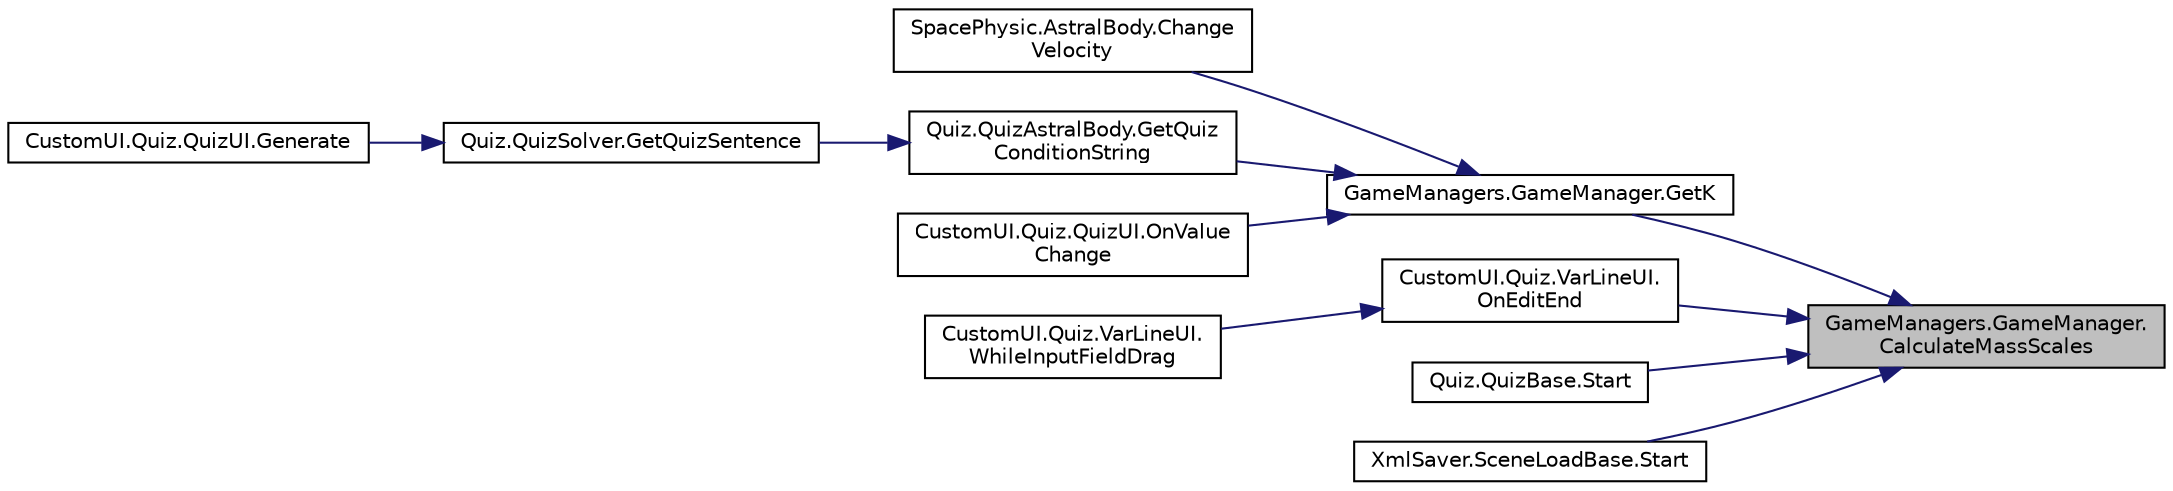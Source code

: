 digraph "GameManagers.GameManager.CalculateMassScales"
{
 // INTERACTIVE_SVG=YES
 // LATEX_PDF_SIZE
  edge [fontname="Helvetica",fontsize="10",labelfontname="Helvetica",labelfontsize="10"];
  node [fontname="Helvetica",fontsize="10",shape=record];
  rankdir="RL";
  Node1 [label="GameManagers.GameManager.\lCalculateMassScales",height=0.2,width=0.4,color="black", fillcolor="grey75", style="filled", fontcolor="black",tooltip="计算质量缩放"];
  Node1 -> Node2 [dir="back",color="midnightblue",fontsize="10",style="solid",fontname="Helvetica"];
  Node2 [label="GameManagers.GameManager.GetK",height=0.2,width=0.4,color="black", fillcolor="white", style="filled",URL="$class_game_managers_1_1_game_manager.html#abeec4915d581418a152b1a07848333cd",tooltip="获取缩放系数"];
  Node2 -> Node3 [dir="back",color="midnightblue",fontsize="10",style="solid",fontname="Helvetica"];
  Node3 [label="SpacePhysic.AstralBody.Change\lVelocity",height=0.2,width=0.4,color="black", fillcolor="white", style="filled",URL="$class_space_physic_1_1_astral_body.html#a13a5ee93bb01019b6b62111ce696f9b2",tooltip="保持当前速度方向调整速度"];
  Node2 -> Node4 [dir="back",color="midnightblue",fontsize="10",style="solid",fontname="Helvetica"];
  Node4 [label="Quiz.QuizAstralBody.GetQuiz\lConditionString",height=0.2,width=0.4,color="black", fillcolor="white", style="filled",URL="$class_quiz_1_1_quiz_astral_body.html#a4aa95a8b5358b10d4b3d7220469f6c50",tooltip="获取星球条件文本"];
  Node4 -> Node5 [dir="back",color="midnightblue",fontsize="10",style="solid",fontname="Helvetica"];
  Node5 [label="Quiz.QuizSolver.GetQuizSentence",height=0.2,width=0.4,color="black", fillcolor="white", style="filled",URL="$class_quiz_1_1_quiz_solver.html#afc4ef823ad1220a4aea4f7d2f5cf23dd",tooltip="获取问题"];
  Node5 -> Node6 [dir="back",color="midnightblue",fontsize="10",style="solid",fontname="Helvetica"];
  Node6 [label="CustomUI.Quiz.QuizUI.Generate",height=0.2,width=0.4,color="black", fillcolor="white", style="filled",URL="$class_custom_u_i_1_1_quiz_1_1_quiz_u_i.html#ac238c7b368d3c183e8e479fc77c48d08",tooltip=" "];
  Node2 -> Node7 [dir="back",color="midnightblue",fontsize="10",style="solid",fontname="Helvetica"];
  Node7 [label="CustomUI.Quiz.QuizUI.OnValue\lChange",height=0.2,width=0.4,color="black", fillcolor="white", style="filled",URL="$class_custom_u_i_1_1_quiz_1_1_quiz_u_i.html#a26457b4f98b1ffa60a28345a9b8898a5",tooltip=" "];
  Node1 -> Node8 [dir="back",color="midnightblue",fontsize="10",style="solid",fontname="Helvetica"];
  Node8 [label="CustomUI.Quiz.VarLineUI.\lOnEditEnd",height=0.2,width=0.4,color="black", fillcolor="white", style="filled",URL="$class_custom_u_i_1_1_quiz_1_1_var_line_u_i.html#adfa12854be919178096c58aa61e50ff6",tooltip=" "];
  Node8 -> Node9 [dir="back",color="midnightblue",fontsize="10",style="solid",fontname="Helvetica"];
  Node9 [label="CustomUI.Quiz.VarLineUI.\lWhileInputFieldDrag",height=0.2,width=0.4,color="black", fillcolor="white", style="filled",URL="$class_custom_u_i_1_1_quiz_1_1_var_line_u_i.html#aac47d0852e69724a11cc6c9979eeda9a",tooltip=" "];
  Node1 -> Node10 [dir="back",color="midnightblue",fontsize="10",style="solid",fontname="Helvetica"];
  Node10 [label="Quiz.QuizBase.Start",height=0.2,width=0.4,color="black", fillcolor="white", style="filled",URL="$class_quiz_1_1_quiz_base.html#a62bd75950b67b8daa323ace19bc8cc7c",tooltip="是否加载完成"];
  Node1 -> Node11 [dir="back",color="midnightblue",fontsize="10",style="solid",fontname="Helvetica"];
  Node11 [label="XmlSaver.SceneLoadBase.Start",height=0.2,width=0.4,color="black", fillcolor="white", style="filled",URL="$class_xml_saver_1_1_scene_load_base.html#a858d37d11500dd956eb9c45a5509dc3c",tooltip=" "];
}
